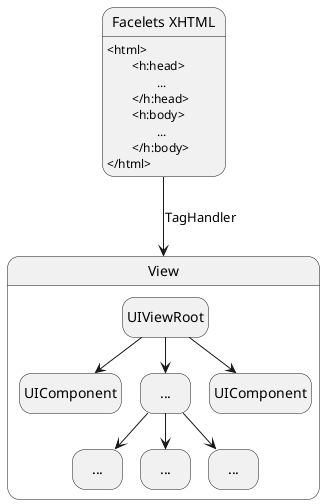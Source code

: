 @startuml

' Enterprise JSF project.
'
' Copyright 2024 e-Contract.be BV. All rights reserved.
' e-Contract.be BV proprietary/confidential. Use is subject to license terms.

hide empty description

state "Facelets XHTML" as xhtml

xhtml: <html>
xhtml: \t<h:head>
xhtml: \t\t...
xhtml: \t</h:head>
xhtml: \t<h:body>
xhtml: \t\t...
xhtml: \t</h:body>
xhtml: </html>

state "View" as view {
    state "UIViewRoot" as root
    state "UIComponent" as comp1
    state "..." as comp2
    state "UIComponent" as comp3

    state "..." as comp21
    state "..." as comp22
    state "..." as comp23

    root --> comp1
    root --> comp2
    root --> comp3

    comp2 --> comp21
    comp2 --> comp22
    comp2 --> comp23
}

xhtml --> view: TagHandler

@enduml
